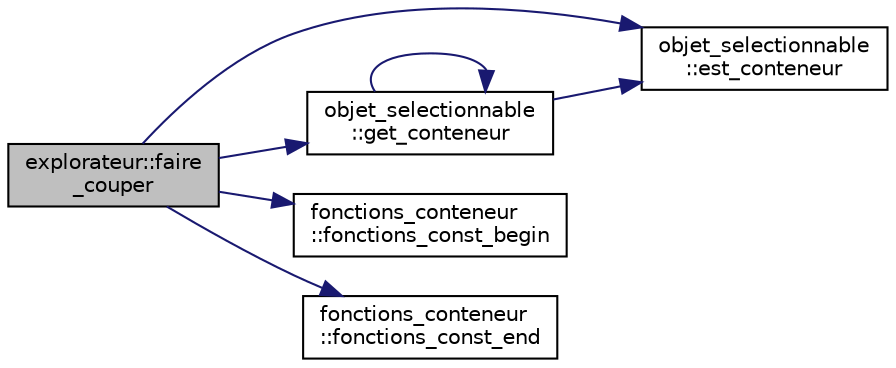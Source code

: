 digraph "explorateur::faire_couper"
{
  edge [fontname="Helvetica",fontsize="10",labelfontname="Helvetica",labelfontsize="10"];
  node [fontname="Helvetica",fontsize="10",shape=record];
  rankdir="LR";
  Node694 [label="explorateur::faire\l_couper",height=0.2,width=0.4,color="black", fillcolor="grey75", style="filled", fontcolor="black"];
  Node694 -> Node695 [color="midnightblue",fontsize="10",style="solid",fontname="Helvetica"];
  Node695 [label="objet_selectionnable\l::est_conteneur",height=0.2,width=0.4,color="black", fillcolor="white", style="filled",URL="$classobjet__selectionnable.html#a2c6b5b342b5f3a9f48893f793f935e0f"];
  Node694 -> Node696 [color="midnightblue",fontsize="10",style="solid",fontname="Helvetica"];
  Node696 [label="objet_selectionnable\l::get_conteneur",height=0.2,width=0.4,color="black", fillcolor="white", style="filled",URL="$classobjet__selectionnable.html#ab809d020155b7fec48ff3adbe15c9b65"];
  Node696 -> Node695 [color="midnightblue",fontsize="10",style="solid",fontname="Helvetica"];
  Node696 -> Node696 [color="midnightblue",fontsize="10",style="solid",fontname="Helvetica"];
  Node694 -> Node697 [color="midnightblue",fontsize="10",style="solid",fontname="Helvetica"];
  Node697 [label="fonctions_conteneur\l::fonctions_const_begin",height=0.2,width=0.4,color="black", fillcolor="white", style="filled",URL="$classfonctions__conteneur.html#a644a9b41a4edf55ab2c26d18453406a4"];
  Node694 -> Node698 [color="midnightblue",fontsize="10",style="solid",fontname="Helvetica"];
  Node698 [label="fonctions_conteneur\l::fonctions_const_end",height=0.2,width=0.4,color="black", fillcolor="white", style="filled",URL="$classfonctions__conteneur.html#a16bb282bc668c02c0cf9a37864f99b44"];
}
